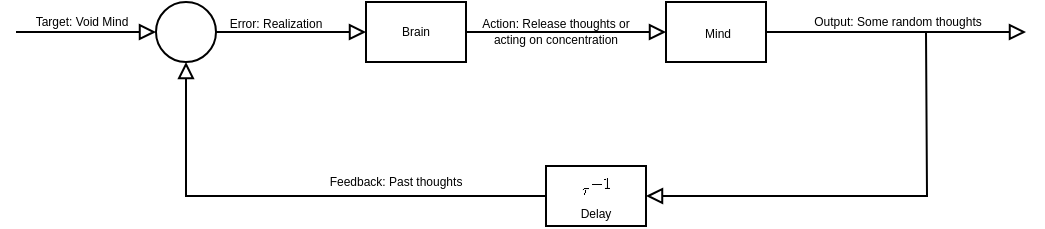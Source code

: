 <mxfile version="20.7.4" type="device"><diagram id="UBwpJ64aZqoxzwuM7snZ" name="Page-1"><mxGraphModel dx="686" dy="396" grid="1" gridSize="10" guides="1" tooltips="1" connect="1" arrows="1" fold="1" page="1" pageScale="1" pageWidth="1100" pageHeight="850" math="1" shadow="0"><root><mxCell id="0"/><mxCell id="1" parent="0"/><mxCell id="3ScwO7fCL7-qkyL0-1ZB-8" style="edgeStyle=orthogonalEdgeStyle;rounded=0;orthogonalLoop=1;jettySize=auto;html=1;entryX=0;entryY=0.5;entryDx=0;entryDy=0;endArrow=block;endFill=0;" edge="1" parent="1" source="3ScwO7fCL7-qkyL0-1ZB-5" target="3ScwO7fCL7-qkyL0-1ZB-7"><mxGeometry relative="1" as="geometry"/></mxCell><mxCell id="3ScwO7fCL7-qkyL0-1ZB-5" value="" style="ellipse;whiteSpace=wrap;html=1;aspect=fixed;fillStyle=hatch;fillColor=none;" vertex="1" parent="1"><mxGeometry x="315" y="325" width="30" height="30" as="geometry"/></mxCell><mxCell id="3ScwO7fCL7-qkyL0-1ZB-6" value="" style="endArrow=block;html=1;rounded=0;endFill=0;" edge="1" parent="1" target="3ScwO7fCL7-qkyL0-1ZB-5"><mxGeometry width="50" height="50" relative="1" as="geometry"><mxPoint x="245" y="340" as="sourcePoint"/><mxPoint x="235" y="315" as="targetPoint"/></mxGeometry></mxCell><mxCell id="3ScwO7fCL7-qkyL0-1ZB-10" style="edgeStyle=orthogonalEdgeStyle;rounded=0;orthogonalLoop=1;jettySize=auto;html=1;exitX=1;exitY=0.5;exitDx=0;exitDy=0;endArrow=block;endFill=0;" edge="1" parent="1" source="3ScwO7fCL7-qkyL0-1ZB-7" target="3ScwO7fCL7-qkyL0-1ZB-9"><mxGeometry relative="1" as="geometry"/></mxCell><mxCell id="3ScwO7fCL7-qkyL0-1ZB-7" value="" style="rounded=0;whiteSpace=wrap;html=1;fillStyle=hatch;fillColor=none;" vertex="1" parent="1"><mxGeometry x="420" y="325" width="50" height="30" as="geometry"/></mxCell><mxCell id="3ScwO7fCL7-qkyL0-1ZB-12" style="edgeStyle=orthogonalEdgeStyle;rounded=0;orthogonalLoop=1;jettySize=auto;html=1;endArrow=block;endFill=0;" edge="1" parent="1" source="3ScwO7fCL7-qkyL0-1ZB-9"><mxGeometry relative="1" as="geometry"><mxPoint x="750" y="340" as="targetPoint"/></mxGeometry></mxCell><mxCell id="3ScwO7fCL7-qkyL0-1ZB-9" value="" style="rounded=0;whiteSpace=wrap;html=1;fillStyle=hatch;fillColor=none;" vertex="1" parent="1"><mxGeometry x="570" y="325" width="50" height="30" as="geometry"/></mxCell><mxCell id="3ScwO7fCL7-qkyL0-1ZB-16" value="Target: Void Mind" style="text;html=1;strokeColor=none;fillColor=none;align=center;verticalAlign=middle;whiteSpace=wrap;rounded=0;fillStyle=hatch;fontSize=6;" vertex="1" parent="1"><mxGeometry x="243" y="327" width="70" height="15" as="geometry"/></mxCell><mxCell id="3ScwO7fCL7-qkyL0-1ZB-17" value="Feedback: Past thoughts" style="text;html=1;strokeColor=none;fillColor=none;align=center;verticalAlign=middle;whiteSpace=wrap;rounded=0;fillStyle=hatch;fontSize=6;" vertex="1" parent="1"><mxGeometry x="400" y="407" width="70" height="15" as="geometry"/></mxCell><mxCell id="3ScwO7fCL7-qkyL0-1ZB-18" value="Output: Some random thoughts" style="text;html=1;strokeColor=none;fillColor=none;align=center;verticalAlign=middle;whiteSpace=wrap;rounded=0;fillStyle=hatch;fontSize=6;" vertex="1" parent="1"><mxGeometry x="636" y="331" width="100" height="7" as="geometry"/></mxCell><mxCell id="3ScwO7fCL7-qkyL0-1ZB-20" value="Error: Realization" style="text;html=1;strokeColor=none;fillColor=none;align=center;verticalAlign=middle;whiteSpace=wrap;rounded=0;fillStyle=hatch;fontSize=6;" vertex="1" parent="1"><mxGeometry x="345" y="335" width="60" height="2" as="geometry"/></mxCell><mxCell id="3ScwO7fCL7-qkyL0-1ZB-27" style="edgeStyle=orthogonalEdgeStyle;rounded=0;orthogonalLoop=1;jettySize=auto;html=1;exitX=0;exitY=0.5;exitDx=0;exitDy=0;entryX=0.5;entryY=1;entryDx=0;entryDy=0;fontSize=6;startArrow=none;startFill=0;endArrow=block;endFill=0;" edge="1" parent="1" source="3ScwO7fCL7-qkyL0-1ZB-23" target="3ScwO7fCL7-qkyL0-1ZB-5"><mxGeometry relative="1" as="geometry"/></mxCell><mxCell id="3ScwO7fCL7-qkyL0-1ZB-29" style="edgeStyle=orthogonalEdgeStyle;rounded=0;orthogonalLoop=1;jettySize=auto;html=1;exitX=1;exitY=0.5;exitDx=0;exitDy=0;fontSize=6;startArrow=block;startFill=0;endArrow=none;endFill=0;" edge="1" parent="1" source="3ScwO7fCL7-qkyL0-1ZB-23"><mxGeometry relative="1" as="geometry"><mxPoint x="700" y="340" as="targetPoint"/></mxGeometry></mxCell><mxCell id="3ScwO7fCL7-qkyL0-1ZB-23" value="" style="rounded=0;whiteSpace=wrap;html=1;fillStyle=hatch;fillColor=none;" vertex="1" parent="1"><mxGeometry x="510" y="407" width="50" height="30" as="geometry"/></mxCell><mxCell id="3ScwO7fCL7-qkyL0-1ZB-28" value="$$\tau^{-1}$$" style="text;html=1;strokeColor=none;fillColor=none;align=center;verticalAlign=middle;whiteSpace=wrap;rounded=0;fillStyle=hatch;fontSize=6;" vertex="1" parent="1"><mxGeometry x="525" y="410.5" width="20" height="15" as="geometry"/></mxCell><mxCell id="3ScwO7fCL7-qkyL0-1ZB-30" value="Action: Release thoughts or acting on concentration" style="text;html=1;strokeColor=none;fillColor=none;align=center;verticalAlign=middle;whiteSpace=wrap;rounded=0;fillStyle=hatch;fontSize=6;" vertex="1" parent="1"><mxGeometry x="470" y="339" width="90" height="2" as="geometry"/></mxCell><mxCell id="3ScwO7fCL7-qkyL0-1ZB-31" value="Brain" style="text;html=1;strokeColor=none;fillColor=none;align=center;verticalAlign=middle;whiteSpace=wrap;rounded=0;fillStyle=hatch;fontSize=6;" vertex="1" parent="1"><mxGeometry x="430" y="335" width="30" height="10" as="geometry"/></mxCell><mxCell id="3ScwO7fCL7-qkyL0-1ZB-32" value="Mind" style="text;html=1;strokeColor=none;fillColor=none;align=center;verticalAlign=middle;whiteSpace=wrap;rounded=0;fillStyle=hatch;fontSize=6;" vertex="1" parent="1"><mxGeometry x="581" y="336" width="30" height="10" as="geometry"/></mxCell><mxCell id="3ScwO7fCL7-qkyL0-1ZB-33" value="Delay" style="text;html=1;strokeColor=none;fillColor=none;align=center;verticalAlign=middle;whiteSpace=wrap;rounded=0;fillStyle=hatch;fontSize=6;" vertex="1" parent="1"><mxGeometry x="520" y="426" width="30" height="10" as="geometry"/></mxCell></root></mxGraphModel></diagram></mxfile>
